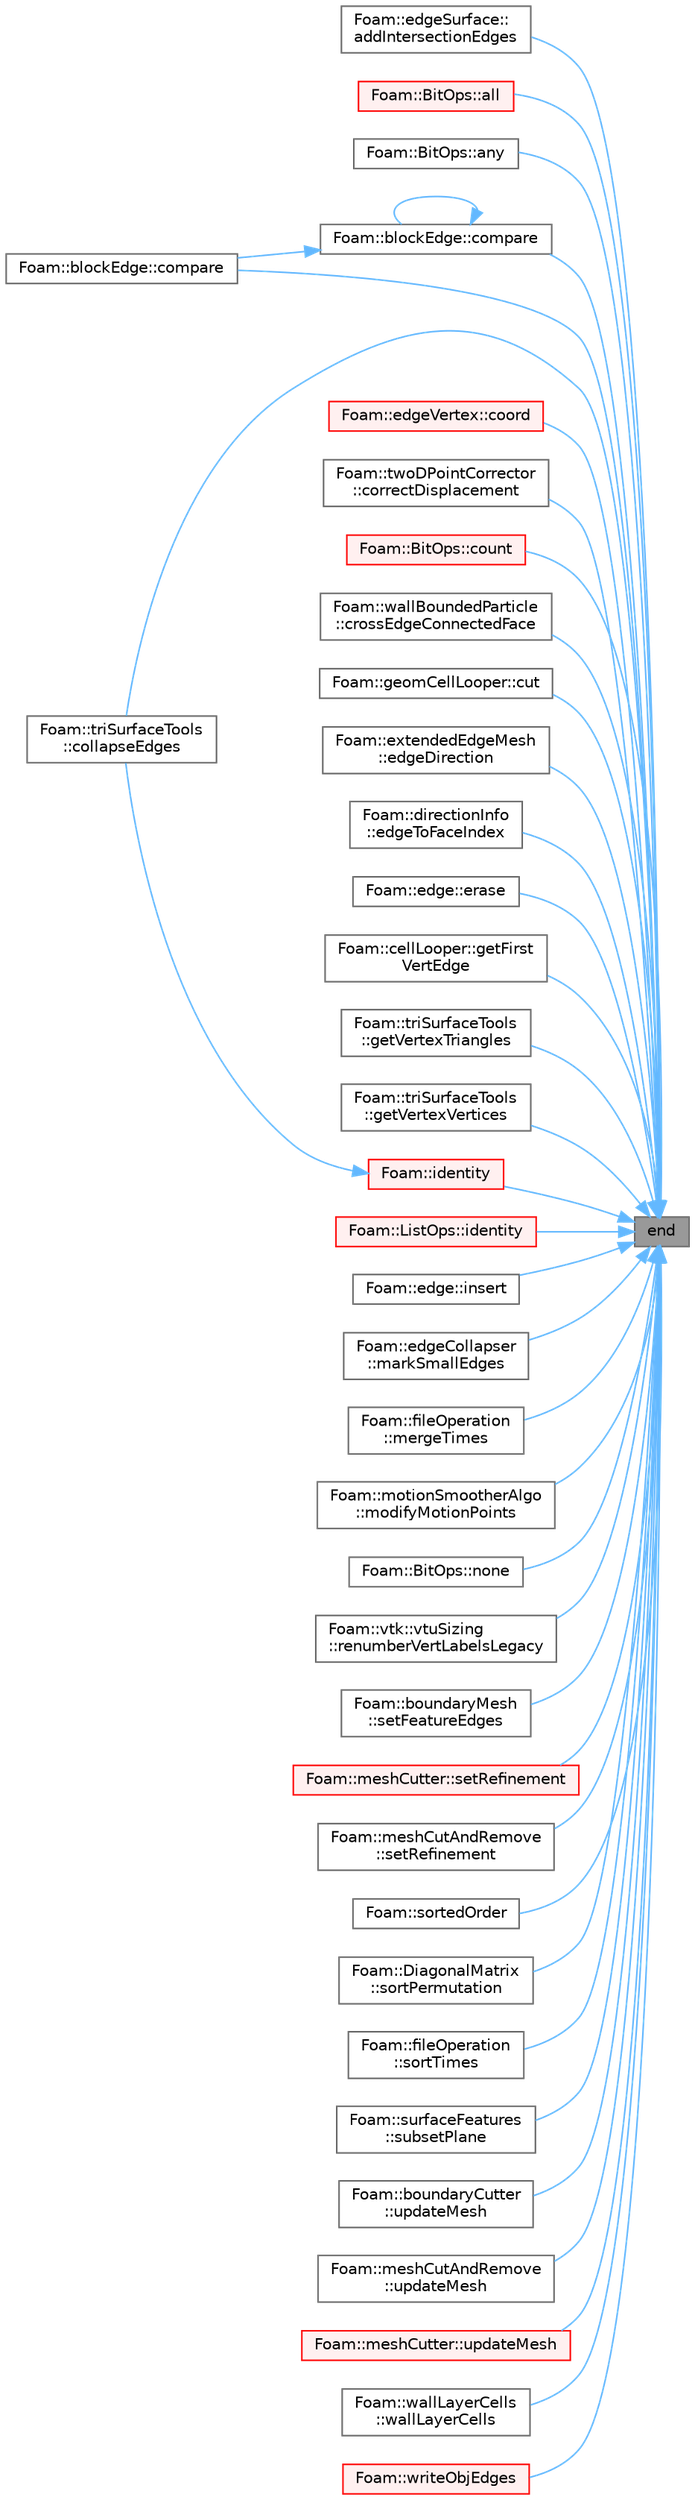 digraph "end"
{
 // LATEX_PDF_SIZE
  bgcolor="transparent";
  edge [fontname=Helvetica,fontsize=10,labelfontname=Helvetica,labelfontsize=10];
  node [fontname=Helvetica,fontsize=10,shape=box,height=0.2,width=0.4];
  rankdir="RL";
  Node1 [id="Node000001",label="end",height=0.2,width=0.4,color="gray40", fillcolor="grey60", style="filled", fontcolor="black",tooltip=" "];
  Node1 -> Node2 [id="edge1_Node000001_Node000002",dir="back",color="steelblue1",style="solid",tooltip=" "];
  Node2 [id="Node000002",label="Foam::edgeSurface::\laddIntersectionEdges",height=0.2,width=0.4,color="grey40", fillcolor="white", style="filled",URL="$classFoam_1_1edgeSurface.html#a46a9ca5e010f7c8c7fbd0ba484bfa38f",tooltip=" "];
  Node1 -> Node3 [id="edge2_Node000001_Node000003",dir="back",color="steelblue1",style="solid",tooltip=" "];
  Node3 [id="Node000003",label="Foam::BitOps::all",height=0.2,width=0.4,color="red", fillcolor="#FFF0F0", style="filled",URL="$namespaceFoam_1_1BitOps.html#a79d0ccbe9dc03f63317f7aec8a88cc8e",tooltip=" "];
  Node1 -> Node5 [id="edge3_Node000001_Node000005",dir="back",color="steelblue1",style="solid",tooltip=" "];
  Node5 [id="Node000005",label="Foam::BitOps::any",height=0.2,width=0.4,color="grey40", fillcolor="white", style="filled",URL="$namespaceFoam_1_1BitOps.html#a5b6530e1d6d2322a1970dc6ccd466b54",tooltip=" "];
  Node1 -> Node6 [id="edge4_Node000001_Node000006",dir="back",color="steelblue1",style="solid",tooltip=" "];
  Node6 [id="Node000006",label="Foam::triSurfaceTools\l::collapseEdges",height=0.2,width=0.4,color="grey40", fillcolor="white", style="filled",URL="$classFoam_1_1triSurfaceTools.html#a5d5f37658655f0d947ff457a0d8f061c",tooltip=" "];
  Node1 -> Node7 [id="edge5_Node000001_Node000007",dir="back",color="steelblue1",style="solid",tooltip=" "];
  Node7 [id="Node000007",label="Foam::blockEdge::compare",height=0.2,width=0.4,color="grey40", fillcolor="white", style="filled",URL="$classFoam_1_1blockEdge.html#ae0d2625a47d1a4f549b197a90fbb42b6",tooltip=" "];
  Node7 -> Node7 [id="edge6_Node000007_Node000007",dir="back",color="steelblue1",style="solid",tooltip=" "];
  Node7 -> Node8 [id="edge7_Node000007_Node000008",dir="back",color="steelblue1",style="solid",tooltip=" "];
  Node8 [id="Node000008",label="Foam::blockEdge::compare",height=0.2,width=0.4,color="grey40", fillcolor="white", style="filled",URL="$classFoam_1_1blockEdge.html#a5df7db10032f76d73df7d631c52e13cd",tooltip=" "];
  Node1 -> Node8 [id="edge8_Node000001_Node000008",dir="back",color="steelblue1",style="solid",tooltip=" "];
  Node1 -> Node9 [id="edge9_Node000001_Node000009",dir="back",color="steelblue1",style="solid",tooltip=" "];
  Node9 [id="Node000009",label="Foam::edgeVertex::coord",height=0.2,width=0.4,color="red", fillcolor="#FFF0F0", style="filled",URL="$classFoam_1_1edgeVertex.html#a272d10ee27ddbd3a20bccfc71015fb18",tooltip=" "];
  Node1 -> Node11 [id="edge10_Node000001_Node000011",dir="back",color="steelblue1",style="solid",tooltip=" "];
  Node11 [id="Node000011",label="Foam::twoDPointCorrector\l::correctDisplacement",height=0.2,width=0.4,color="grey40", fillcolor="white", style="filled",URL="$classFoam_1_1twoDPointCorrector.html#a7920dcdc7bb2067d0672c9d098195c91",tooltip=" "];
  Node1 -> Node12 [id="edge11_Node000001_Node000012",dir="back",color="steelblue1",style="solid",tooltip=" "];
  Node12 [id="Node000012",label="Foam::BitOps::count",height=0.2,width=0.4,color="red", fillcolor="#FFF0F0", style="filled",URL="$namespaceFoam_1_1BitOps.html#a61ddbd5edc4b4d09337e2cd751e5506f",tooltip=" "];
  Node1 -> Node15 [id="edge12_Node000001_Node000015",dir="back",color="steelblue1",style="solid",tooltip=" "];
  Node15 [id="Node000015",label="Foam::wallBoundedParticle\l::crossEdgeConnectedFace",height=0.2,width=0.4,color="grey40", fillcolor="white", style="filled",URL="$classFoam_1_1wallBoundedParticle.html#ac179e5f9d570da13a9dc93073d3640d4",tooltip=" "];
  Node1 -> Node16 [id="edge13_Node000001_Node000016",dir="back",color="steelblue1",style="solid",tooltip=" "];
  Node16 [id="Node000016",label="Foam::geomCellLooper::cut",height=0.2,width=0.4,color="grey40", fillcolor="white", style="filled",URL="$classFoam_1_1geomCellLooper.html#a9fefde55fc93b9e9f0320e02da054c64",tooltip=" "];
  Node1 -> Node17 [id="edge14_Node000001_Node000017",dir="back",color="steelblue1",style="solid",tooltip=" "];
  Node17 [id="Node000017",label="Foam::extendedEdgeMesh\l::edgeDirection",height=0.2,width=0.4,color="grey40", fillcolor="white", style="filled",URL="$classFoam_1_1extendedEdgeMesh.html#ab9486c2e45f4fdb82391e98f64976bbb",tooltip=" "];
  Node1 -> Node18 [id="edge15_Node000001_Node000018",dir="back",color="steelblue1",style="solid",tooltip=" "];
  Node18 [id="Node000018",label="Foam::directionInfo\l::edgeToFaceIndex",height=0.2,width=0.4,color="grey40", fillcolor="white", style="filled",URL="$classFoam_1_1directionInfo.html#a979a0fce341d87c9c179d936a0e85e03",tooltip=" "];
  Node1 -> Node19 [id="edge16_Node000001_Node000019",dir="back",color="steelblue1",style="solid",tooltip=" "];
  Node19 [id="Node000019",label="Foam::edge::erase",height=0.2,width=0.4,color="grey40", fillcolor="white", style="filled",URL="$classFoam_1_1edge.html#a8126eaedcff9e5928f2b433ff5dc9ec2",tooltip=" "];
  Node1 -> Node20 [id="edge17_Node000001_Node000020",dir="back",color="steelblue1",style="solid",tooltip=" "];
  Node20 [id="Node000020",label="Foam::cellLooper::getFirst\lVertEdge",height=0.2,width=0.4,color="grey40", fillcolor="white", style="filled",URL="$classFoam_1_1cellLooper.html#ab75c3d9ec9300af044556dd27a438feb",tooltip=" "];
  Node1 -> Node21 [id="edge18_Node000001_Node000021",dir="back",color="steelblue1",style="solid",tooltip=" "];
  Node21 [id="Node000021",label="Foam::triSurfaceTools\l::getVertexTriangles",height=0.2,width=0.4,color="grey40", fillcolor="white", style="filled",URL="$classFoam_1_1triSurfaceTools.html#aa242e3ca747b5d12e431a87f581aebb7",tooltip=" "];
  Node1 -> Node22 [id="edge19_Node000001_Node000022",dir="back",color="steelblue1",style="solid",tooltip=" "];
  Node22 [id="Node000022",label="Foam::triSurfaceTools\l::getVertexVertices",height=0.2,width=0.4,color="grey40", fillcolor="white", style="filled",URL="$classFoam_1_1triSurfaceTools.html#af8c8a35e91aeac5ecf9a34f607d2c035",tooltip=" "];
  Node1 -> Node23 [id="edge20_Node000001_Node000023",dir="back",color="steelblue1",style="solid",tooltip=" "];
  Node23 [id="Node000023",label="Foam::identity",height=0.2,width=0.4,color="red", fillcolor="#FFF0F0", style="filled",URL="$namespaceFoam.html#a14e1da6db5665f43c1e588eab475eabf",tooltip=" "];
  Node23 -> Node6 [id="edge21_Node000023_Node000006",dir="back",color="steelblue1",style="solid",tooltip=" "];
  Node1 -> Node197 [id="edge22_Node000001_Node000197",dir="back",color="steelblue1",style="solid",tooltip=" "];
  Node197 [id="Node000197",label="Foam::ListOps::identity",height=0.2,width=0.4,color="red", fillcolor="#FFF0F0", style="filled",URL="$namespaceFoam_1_1ListOps.html#a1a2b3d684ab9a52a1d389f04c22d6288",tooltip=" "];
  Node1 -> Node203 [id="edge23_Node000001_Node000203",dir="back",color="steelblue1",style="solid",tooltip=" "];
  Node203 [id="Node000203",label="Foam::edge::insert",height=0.2,width=0.4,color="grey40", fillcolor="white", style="filled",URL="$classFoam_1_1edge.html#abfe6bd3f3a8257e3cb17e624e3f093ba",tooltip=" "];
  Node1 -> Node204 [id="edge24_Node000001_Node000204",dir="back",color="steelblue1",style="solid",tooltip=" "];
  Node204 [id="Node000204",label="Foam::edgeCollapser\l::markSmallEdges",height=0.2,width=0.4,color="grey40", fillcolor="white", style="filled",URL="$classFoam_1_1edgeCollapser.html#ab6b07fc92c9fc29b62df0227e312c8dd",tooltip=" "];
  Node1 -> Node205 [id="edge25_Node000001_Node000205",dir="back",color="steelblue1",style="solid",tooltip=" "];
  Node205 [id="Node000205",label="Foam::fileOperation\l::mergeTimes",height=0.2,width=0.4,color="grey40", fillcolor="white", style="filled",URL="$classFoam_1_1fileOperation.html#aff48a669d04589e5011a7bca9247b1b8",tooltip=" "];
  Node1 -> Node206 [id="edge26_Node000001_Node000206",dir="back",color="steelblue1",style="solid",tooltip=" "];
  Node206 [id="Node000206",label="Foam::motionSmootherAlgo\l::modifyMotionPoints",height=0.2,width=0.4,color="grey40", fillcolor="white", style="filled",URL="$classFoam_1_1motionSmootherAlgo.html#aef244a2351549fb12f3375a347b0cda3",tooltip=" "];
  Node1 -> Node207 [id="edge27_Node000001_Node000207",dir="back",color="steelblue1",style="solid",tooltip=" "];
  Node207 [id="Node000207",label="Foam::BitOps::none",height=0.2,width=0.4,color="grey40", fillcolor="white", style="filled",URL="$namespaceFoam_1_1BitOps.html#ab33a8ced5381030adfd00b868c5c7969",tooltip=" "];
  Node1 -> Node208 [id="edge28_Node000001_Node000208",dir="back",color="steelblue1",style="solid",tooltip=" "];
  Node208 [id="Node000208",label="Foam::vtk::vtuSizing\l::renumberVertLabelsLegacy",height=0.2,width=0.4,color="grey40", fillcolor="white", style="filled",URL="$classFoam_1_1vtk_1_1vtuSizing.html#a0bbc81014a3fec9b4cfafabb78cba1b6",tooltip=" "];
  Node1 -> Node209 [id="edge29_Node000001_Node000209",dir="back",color="steelblue1",style="solid",tooltip=" "];
  Node209 [id="Node000209",label="Foam::boundaryMesh\l::setFeatureEdges",height=0.2,width=0.4,color="grey40", fillcolor="white", style="filled",URL="$classFoam_1_1boundaryMesh.html#a0e01df03fc2c7dbfd31c0fa36528926a",tooltip=" "];
  Node1 -> Node210 [id="edge30_Node000001_Node000210",dir="back",color="steelblue1",style="solid",tooltip=" "];
  Node210 [id="Node000210",label="Foam::meshCutter::setRefinement",height=0.2,width=0.4,color="red", fillcolor="#FFF0F0", style="filled",URL="$classFoam_1_1meshCutter.html#ad6964ecaeb84631835d8a4e51bf706bb",tooltip=" "];
  Node1 -> Node212 [id="edge31_Node000001_Node000212",dir="back",color="steelblue1",style="solid",tooltip=" "];
  Node212 [id="Node000212",label="Foam::meshCutAndRemove\l::setRefinement",height=0.2,width=0.4,color="grey40", fillcolor="white", style="filled",URL="$classFoam_1_1meshCutAndRemove.html#ad6a2acdc12be8ac11fcb64607238e053",tooltip=" "];
  Node1 -> Node213 [id="edge32_Node000001_Node000213",dir="back",color="steelblue1",style="solid",tooltip=" "];
  Node213 [id="Node000213",label="Foam::sortedOrder",height=0.2,width=0.4,color="grey40", fillcolor="white", style="filled",URL="$namespaceFoam.html#afac891ee7a1b316fea13278814562541",tooltip=" "];
  Node1 -> Node214 [id="edge33_Node000001_Node000214",dir="back",color="steelblue1",style="solid",tooltip=" "];
  Node214 [id="Node000214",label="Foam::DiagonalMatrix\l::sortPermutation",height=0.2,width=0.4,color="grey40", fillcolor="white", style="filled",URL="$classFoam_1_1DiagonalMatrix.html#a43632c94f68b1f269cd694e673fcfec5",tooltip=" "];
  Node1 -> Node215 [id="edge34_Node000001_Node000215",dir="back",color="steelblue1",style="solid",tooltip=" "];
  Node215 [id="Node000215",label="Foam::fileOperation\l::sortTimes",height=0.2,width=0.4,color="grey40", fillcolor="white", style="filled",URL="$classFoam_1_1fileOperation.html#a32cb244d9d7738907c25dcab9c1ea2ee",tooltip=" "];
  Node1 -> Node216 [id="edge35_Node000001_Node000216",dir="back",color="steelblue1",style="solid",tooltip=" "];
  Node216 [id="Node000216",label="Foam::surfaceFeatures\l::subsetPlane",height=0.2,width=0.4,color="grey40", fillcolor="white", style="filled",URL="$classFoam_1_1surfaceFeatures.html#a64c329f033b6dffa8c3c6854c1c45788",tooltip=" "];
  Node1 -> Node217 [id="edge36_Node000001_Node000217",dir="back",color="steelblue1",style="solid",tooltip=" "];
  Node217 [id="Node000217",label="Foam::boundaryCutter\l::updateMesh",height=0.2,width=0.4,color="grey40", fillcolor="white", style="filled",URL="$classFoam_1_1boundaryCutter.html#ad57565956fd4064299f4bd3c4eebb1d4",tooltip=" "];
  Node1 -> Node218 [id="edge37_Node000001_Node000218",dir="back",color="steelblue1",style="solid",tooltip=" "];
  Node218 [id="Node000218",label="Foam::meshCutAndRemove\l::updateMesh",height=0.2,width=0.4,color="grey40", fillcolor="white", style="filled",URL="$classFoam_1_1meshCutAndRemove.html#ad57565956fd4064299f4bd3c4eebb1d4",tooltip=" "];
  Node1 -> Node219 [id="edge38_Node000001_Node000219",dir="back",color="steelblue1",style="solid",tooltip=" "];
  Node219 [id="Node000219",label="Foam::meshCutter::updateMesh",height=0.2,width=0.4,color="red", fillcolor="#FFF0F0", style="filled",URL="$classFoam_1_1meshCutter.html#ad57565956fd4064299f4bd3c4eebb1d4",tooltip=" "];
  Node1 -> Node221 [id="edge39_Node000001_Node000221",dir="back",color="steelblue1",style="solid",tooltip=" "];
  Node221 [id="Node000221",label="Foam::wallLayerCells\l::wallLayerCells",height=0.2,width=0.4,color="grey40", fillcolor="white", style="filled",URL="$classFoam_1_1wallLayerCells.html#ade9891a3939d398588a44195414192f7",tooltip=" "];
  Node1 -> Node222 [id="edge40_Node000001_Node000222",dir="back",color="steelblue1",style="solid",tooltip=" "];
  Node222 [id="Node000222",label="Foam::writeObjEdges",height=0.2,width=0.4,color="red", fillcolor="#FFF0F0", style="filled",URL="$namespaceFoam.html#a911547a17f4fa686c0504b2ed4038256",tooltip=" "];
}
